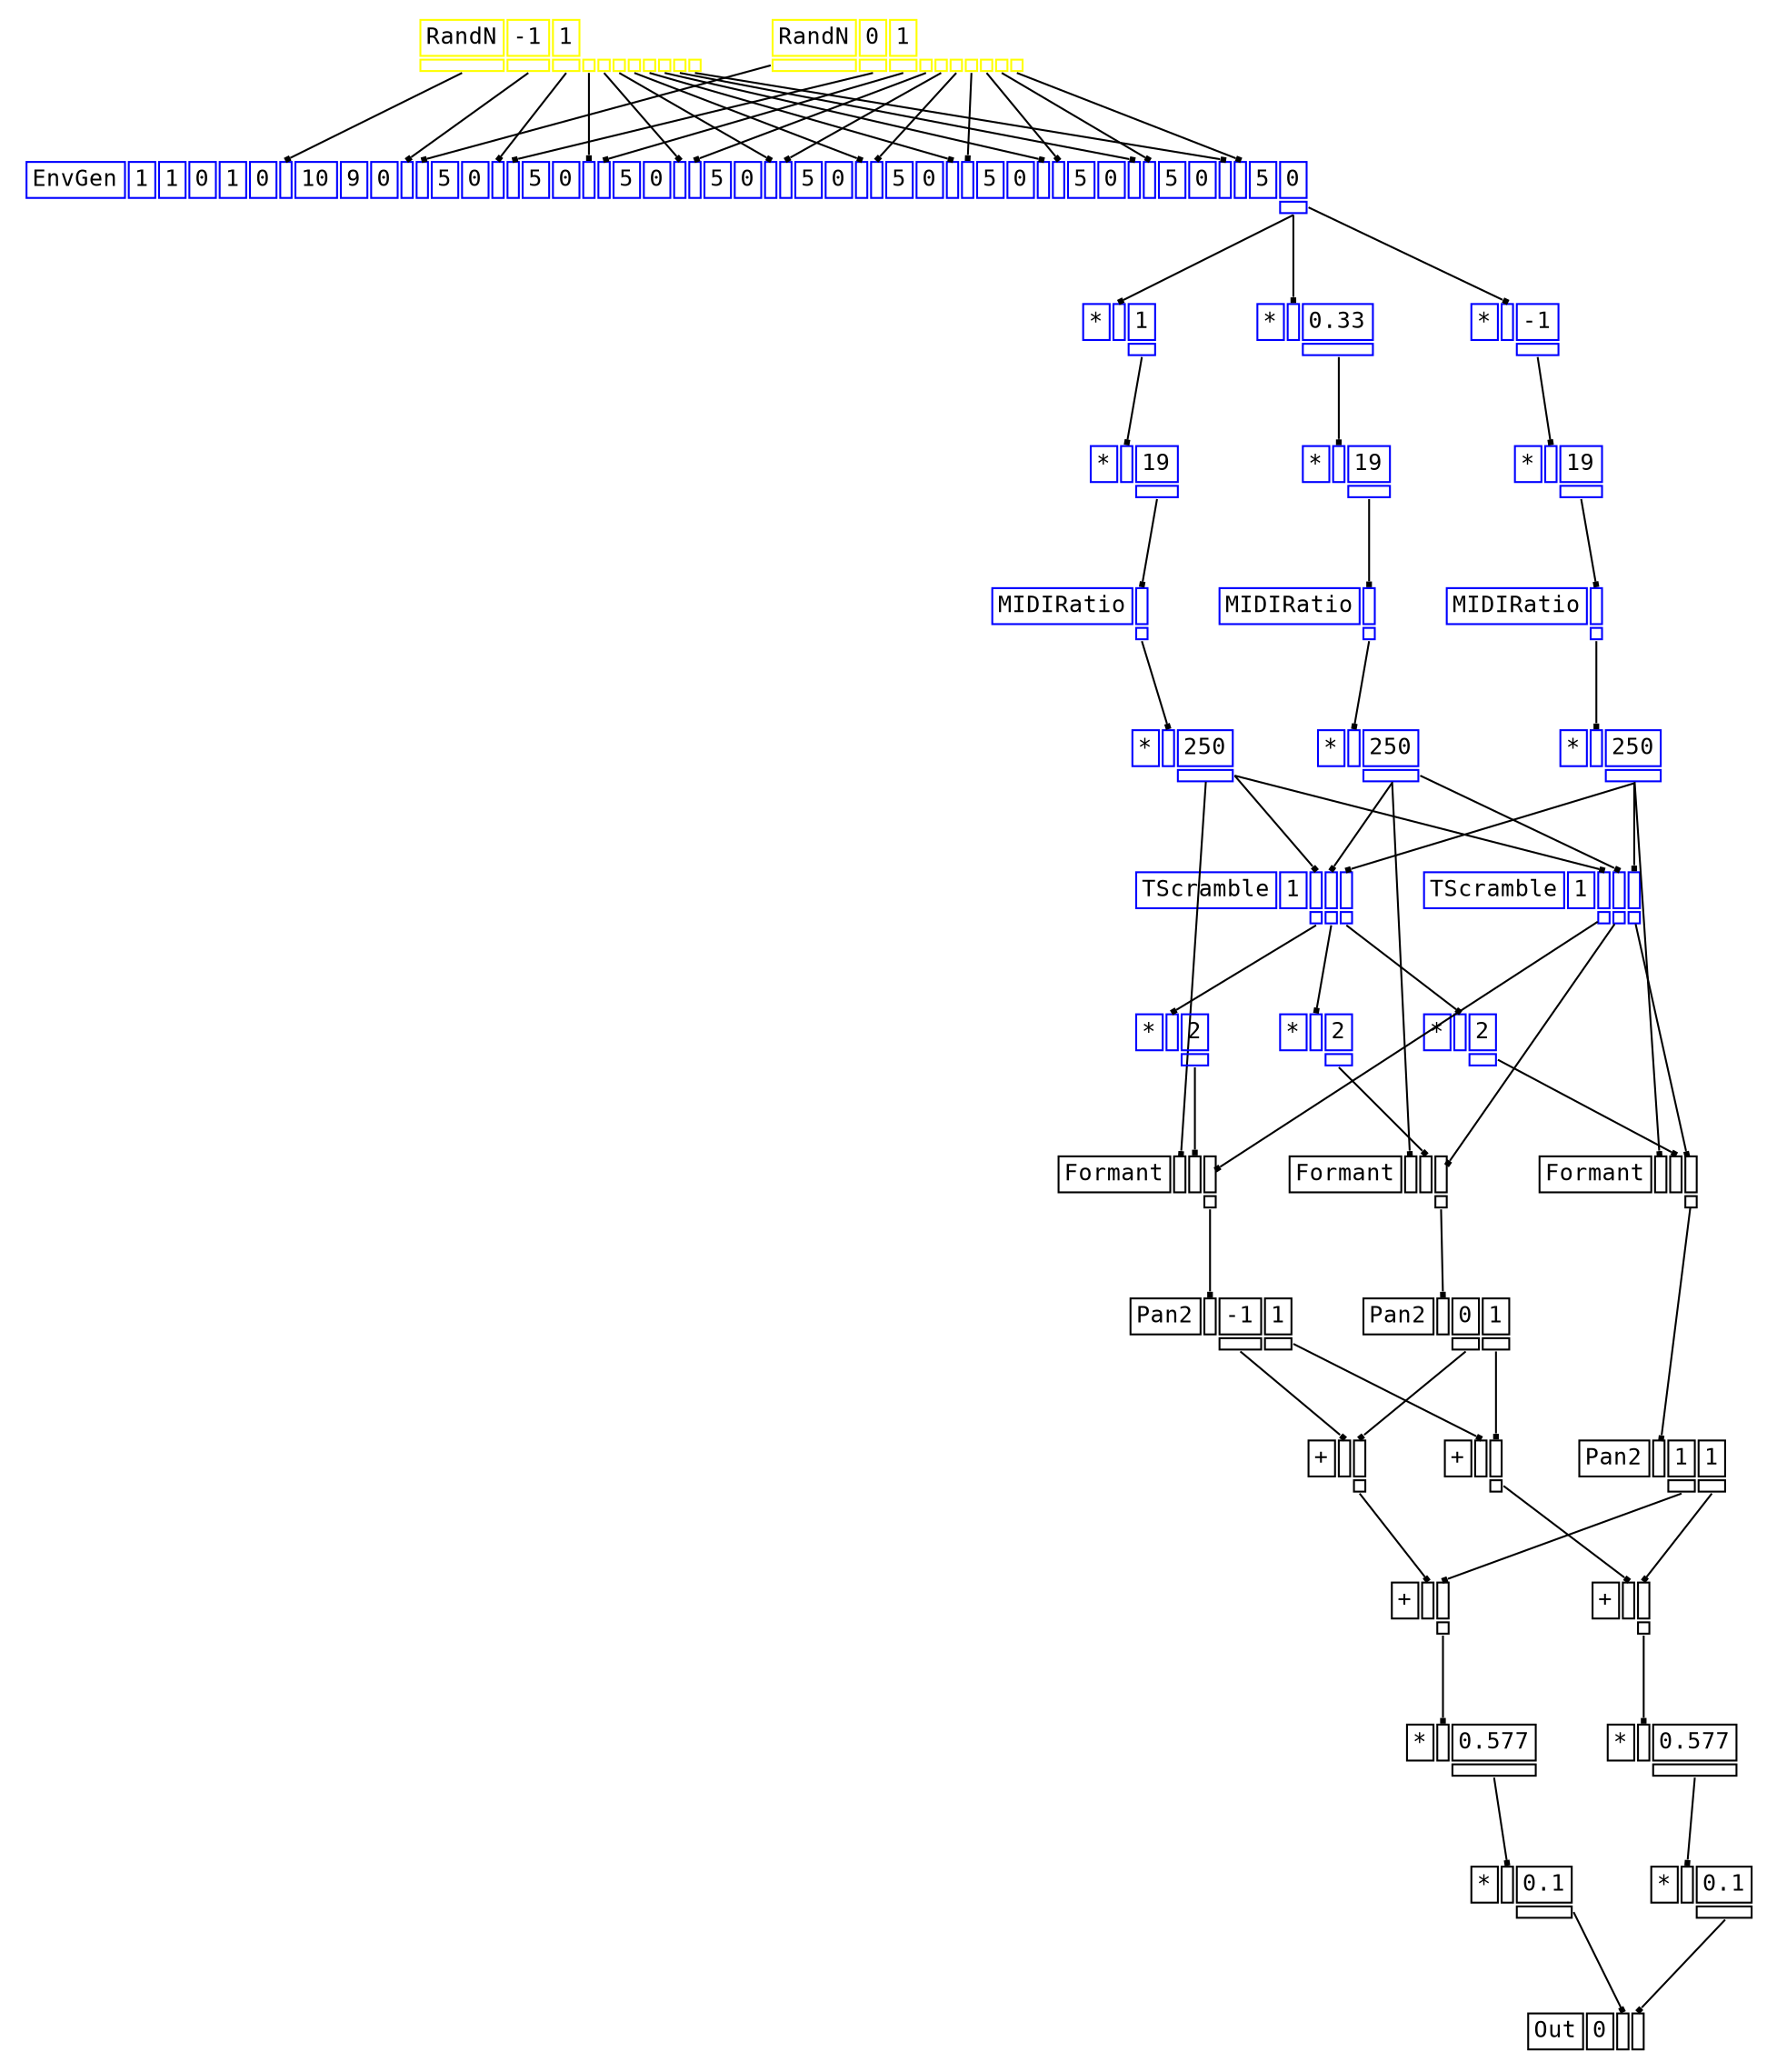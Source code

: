 digraph Anonymous {
graph [splines=false];
node [fontsize=12,fontname="Courier"];
edge [arrowhead=box,arrowsize=0.25];
u_3[shape="plaintext",color="yellow",label=<<TABLE BORDER="0" CELLBORDER="1"><TR><TD>RandN</TD><TD ID="u_3:K_0">-1</TD><TD ID="u_3:K_1">1</TD></TR><TR><TD PORT="o_0" ID="u_3:o_0"></TD><TD PORT="o_1" ID="u_3:o_1"></TD><TD PORT="o_2" ID="u_3:o_2"></TD><TD PORT="o_3" ID="u_3:o_3"></TD><TD PORT="o_4" ID="u_3:o_4"></TD><TD PORT="o_5" ID="u_3:o_5"></TD><TD PORT="o_6" ID="u_3:o_6"></TD><TD PORT="o_7" ID="u_3:o_7"></TD><TD PORT="o_8" ID="u_3:o_8"></TD><TD PORT="o_9" ID="u_3:o_9"></TD><TD PORT="o_10" ID="u_3:o_10"></TD></TR></TABLE>>];
u_8[shape="plaintext",color="yellow",label=<<TABLE BORDER="0" CELLBORDER="1"><TR><TD>RandN</TD><TD ID="u_8:K_0">0</TD><TD ID="u_8:K_1">1</TD></TR><TR><TD PORT="o_0" ID="u_8:o_0"></TD><TD PORT="o_1" ID="u_8:o_1"></TD><TD PORT="o_2" ID="u_8:o_2"></TD><TD PORT="o_3" ID="u_8:o_3"></TD><TD PORT="o_4" ID="u_8:o_4"></TD><TD PORT="o_5" ID="u_8:o_5"></TD><TD PORT="o_6" ID="u_8:o_6"></TD><TD PORT="o_7" ID="u_8:o_7"></TD><TD PORT="o_8" ID="u_8:o_8"></TD><TD PORT="o_9" ID="u_8:o_9"></TD></TR></TABLE>>];
u_29[shape="plaintext",color="blue",label=<<TABLE BORDER="0" CELLBORDER="1"><TR><TD>EnvGen</TD><TD ID="u_29:K_0">1</TD><TD ID="u_29:K_1">1</TD><TD ID="u_29:K_2">0</TD><TD ID="u_29:K_3">1</TD><TD ID="u_29:K_4">0</TD><TD PORT="i_5" ID="u_29:i_5"></TD><TD ID="u_29:K_6">10</TD><TD ID="u_29:K_7">9</TD><TD ID="u_29:K_8">0</TD><TD PORT="i_9" ID="u_29:i_9"></TD><TD PORT="i_10" ID="u_29:i_10"></TD><TD ID="u_29:K_11">5</TD><TD ID="u_29:K_12">0</TD><TD PORT="i_13" ID="u_29:i_13"></TD><TD PORT="i_14" ID="u_29:i_14"></TD><TD ID="u_29:K_15">5</TD><TD ID="u_29:K_16">0</TD><TD PORT="i_17" ID="u_29:i_17"></TD><TD PORT="i_18" ID="u_29:i_18"></TD><TD ID="u_29:K_19">5</TD><TD ID="u_29:K_20">0</TD><TD PORT="i_21" ID="u_29:i_21"></TD><TD PORT="i_22" ID="u_29:i_22"></TD><TD ID="u_29:K_23">5</TD><TD ID="u_29:K_24">0</TD><TD PORT="i_25" ID="u_29:i_25"></TD><TD PORT="i_26" ID="u_29:i_26"></TD><TD ID="u_29:K_27">5</TD><TD ID="u_29:K_28">0</TD><TD PORT="i_29" ID="u_29:i_29"></TD><TD PORT="i_30" ID="u_29:i_30"></TD><TD ID="u_29:K_31">5</TD><TD ID="u_29:K_32">0</TD><TD PORT="i_33" ID="u_29:i_33"></TD><TD PORT="i_34" ID="u_29:i_34"></TD><TD ID="u_29:K_35">5</TD><TD ID="u_29:K_36">0</TD><TD PORT="i_37" ID="u_29:i_37"></TD><TD PORT="i_38" ID="u_29:i_38"></TD><TD ID="u_29:K_39">5</TD><TD ID="u_29:K_40">0</TD><TD PORT="i_41" ID="u_29:i_41"></TD><TD PORT="i_42" ID="u_29:i_42"></TD><TD ID="u_29:K_43">5</TD><TD ID="u_29:K_44">0</TD><TD PORT="i_45" ID="u_29:i_45"></TD><TD PORT="i_46" ID="u_29:i_46"></TD><TD ID="u_29:K_47">5</TD><TD ID="u_29:K_48">0</TD></TR><TR><TD BORDER="0"></TD><TD BORDER="0"></TD><TD BORDER="0"></TD><TD BORDER="0"></TD><TD BORDER="0"></TD><TD BORDER="0"></TD><TD BORDER="0"></TD><TD BORDER="0"></TD><TD BORDER="0"></TD><TD BORDER="0"></TD><TD BORDER="0"></TD><TD BORDER="0"></TD><TD BORDER="0"></TD><TD BORDER="0"></TD><TD BORDER="0"></TD><TD BORDER="0"></TD><TD BORDER="0"></TD><TD BORDER="0"></TD><TD BORDER="0"></TD><TD BORDER="0"></TD><TD BORDER="0"></TD><TD BORDER="0"></TD><TD BORDER="0"></TD><TD BORDER="0"></TD><TD BORDER="0"></TD><TD BORDER="0"></TD><TD BORDER="0"></TD><TD BORDER="0"></TD><TD BORDER="0"></TD><TD BORDER="0"></TD><TD BORDER="0"></TD><TD BORDER="0"></TD><TD BORDER="0"></TD><TD BORDER="0"></TD><TD BORDER="0"></TD><TD BORDER="0"></TD><TD BORDER="0"></TD><TD BORDER="0"></TD><TD BORDER="0"></TD><TD BORDER="0"></TD><TD BORDER="0"></TD><TD BORDER="0"></TD><TD BORDER="0"></TD><TD BORDER="0"></TD><TD BORDER="0"></TD><TD BORDER="0"></TD><TD BORDER="0"></TD><TD BORDER="0"></TD><TD BORDER="0"></TD><TD PORT="o_0" ID="u_29:o_0"></TD></TR></TABLE>>];
u_30[shape="plaintext",color="blue",label=<<TABLE BORDER="0" CELLBORDER="1"><TR><TD>*</TD><TD PORT="i_0" ID="u_30:i_0"></TD><TD ID="u_30:K_1">1</TD></TR><TR><TD BORDER="0"></TD><TD BORDER="0"></TD><TD PORT="o_0" ID="u_30:o_0"></TD></TR></TABLE>>];
u_32[shape="plaintext",color="blue",label=<<TABLE BORDER="0" CELLBORDER="1"><TR><TD>*</TD><TD PORT="i_0" ID="u_32:i_0"></TD><TD ID="u_32:K_1">19</TD></TR><TR><TD BORDER="0"></TD><TD BORDER="0"></TD><TD PORT="o_0" ID="u_32:o_0"></TD></TR></TABLE>>];
u_33[shape="plaintext",color="blue",label=<<TABLE BORDER="0" CELLBORDER="1"><TR><TD>MIDIRatio</TD><TD PORT="i_0" ID="u_33:i_0"></TD></TR><TR><TD BORDER="0"></TD><TD PORT="o_0" ID="u_33:o_0"></TD></TR></TABLE>>];
u_35[shape="plaintext",color="blue",label=<<TABLE BORDER="0" CELLBORDER="1"><TR><TD>*</TD><TD PORT="i_0" ID="u_35:i_0"></TD><TD ID="u_35:K_1">250</TD></TR><TR><TD BORDER="0"></TD><TD BORDER="0"></TD><TD PORT="o_0" ID="u_35:o_0"></TD></TR></TABLE>>];
u_79[shape="plaintext",color="blue",label=<<TABLE BORDER="0" CELLBORDER="1"><TR><TD>*</TD><TD PORT="i_0" ID="u_79:i_0"></TD><TD ID="u_79:K_1">0.33</TD></TR><TR><TD BORDER="0"></TD><TD BORDER="0"></TD><TD PORT="o_0" ID="u_79:o_0"></TD></TR></TABLE>>];
u_80[shape="plaintext",color="blue",label=<<TABLE BORDER="0" CELLBORDER="1"><TR><TD>*</TD><TD PORT="i_0" ID="u_80:i_0"></TD><TD ID="u_80:K_1">19</TD></TR><TR><TD BORDER="0"></TD><TD BORDER="0"></TD><TD PORT="o_0" ID="u_80:o_0"></TD></TR></TABLE>>];
u_81[shape="plaintext",color="blue",label=<<TABLE BORDER="0" CELLBORDER="1"><TR><TD>MIDIRatio</TD><TD PORT="i_0" ID="u_81:i_0"></TD></TR><TR><TD BORDER="0"></TD><TD PORT="o_0" ID="u_81:o_0"></TD></TR></TABLE>>];
u_82[shape="plaintext",color="blue",label=<<TABLE BORDER="0" CELLBORDER="1"><TR><TD>*</TD><TD PORT="i_0" ID="u_82:i_0"></TD><TD ID="u_82:K_1">250</TD></TR><TR><TD BORDER="0"></TD><TD BORDER="0"></TD><TD PORT="o_0" ID="u_82:o_0"></TD></TR></TABLE>>];
u_104[shape="plaintext",color="blue",label=<<TABLE BORDER="0" CELLBORDER="1"><TR><TD>*</TD><TD PORT="i_0" ID="u_104:i_0"></TD><TD ID="u_104:K_1">-1</TD></TR><TR><TD BORDER="0"></TD><TD BORDER="0"></TD><TD PORT="o_0" ID="u_104:o_0"></TD></TR></TABLE>>];
u_105[shape="plaintext",color="blue",label=<<TABLE BORDER="0" CELLBORDER="1"><TR><TD>*</TD><TD PORT="i_0" ID="u_105:i_0"></TD><TD ID="u_105:K_1">19</TD></TR><TR><TD BORDER="0"></TD><TD BORDER="0"></TD><TD PORT="o_0" ID="u_105:o_0"></TD></TR></TABLE>>];
u_106[shape="plaintext",color="blue",label=<<TABLE BORDER="0" CELLBORDER="1"><TR><TD>MIDIRatio</TD><TD PORT="i_0" ID="u_106:i_0"></TD></TR><TR><TD BORDER="0"></TD><TD PORT="o_0" ID="u_106:o_0"></TD></TR></TABLE>>];
u_107[shape="plaintext",color="blue",label=<<TABLE BORDER="0" CELLBORDER="1"><TR><TD>*</TD><TD PORT="i_0" ID="u_107:i_0"></TD><TD ID="u_107:K_1">250</TD></TR><TR><TD BORDER="0"></TD><TD BORDER="0"></TD><TD PORT="o_0" ID="u_107:o_0"></TD></TR></TABLE>>];
u_108[shape="plaintext",color="blue",label=<<TABLE BORDER="0" CELLBORDER="1"><TR><TD>TScramble</TD><TD ID="u_108:K_0">1</TD><TD PORT="i_1" ID="u_108:i_1"></TD><TD PORT="i_2" ID="u_108:i_2"></TD><TD PORT="i_3" ID="u_108:i_3"></TD></TR><TR><TD BORDER="0"></TD><TD BORDER="0"></TD><TD PORT="o_0" ID="u_108:o_0"></TD><TD PORT="o_1" ID="u_108:o_1"></TD><TD PORT="o_2" ID="u_108:o_2"></TD></TR></TABLE>>];
u_111[shape="plaintext",color="blue",label=<<TABLE BORDER="0" CELLBORDER="1"><TR><TD>*</TD><TD PORT="i_0" ID="u_111:i_0"></TD><TD ID="u_111:K_1">2</TD></TR><TR><TD BORDER="0"></TD><TD BORDER="0"></TD><TD PORT="o_0" ID="u_111:o_0"></TD></TR></TABLE>>];
u_175[shape="plaintext",color="blue",label=<<TABLE BORDER="0" CELLBORDER="1"><TR><TD>TScramble</TD><TD ID="u_175:K_0">1</TD><TD PORT="i_1" ID="u_175:i_1"></TD><TD PORT="i_2" ID="u_175:i_2"></TD><TD PORT="i_3" ID="u_175:i_3"></TD></TR><TR><TD BORDER="0"></TD><TD BORDER="0"></TD><TD PORT="o_0" ID="u_175:o_0"></TD><TD PORT="o_1" ID="u_175:o_1"></TD><TD PORT="o_2" ID="u_175:o_2"></TD></TR></TABLE>>];
u_177[shape="plaintext",color="black",label=<<TABLE BORDER="0" CELLBORDER="1"><TR><TD>Formant</TD><TD PORT="i_0" ID="u_177:i_0"></TD><TD PORT="i_1" ID="u_177:i_1"></TD><TD PORT="i_2" ID="u_177:i_2"></TD></TR><TR><TD BORDER="0"></TD><TD BORDER="0"></TD><TD BORDER="0"></TD><TD PORT="o_0" ID="u_177:o_0"></TD></TR></TABLE>>];
u_178[shape="plaintext",color="black",label=<<TABLE BORDER="0" CELLBORDER="1"><TR><TD>Pan2</TD><TD PORT="i_0" ID="u_178:i_0"></TD><TD ID="u_178:K_1">-1</TD><TD ID="u_178:K_2">1</TD></TR><TR><TD BORDER="0"></TD><TD BORDER="0"></TD><TD PORT="o_0" ID="u_178:o_0"></TD><TD PORT="o_1" ID="u_178:o_1"></TD></TR></TABLE>>];
u_265[shape="plaintext",color="blue",label=<<TABLE BORDER="0" CELLBORDER="1"><TR><TD>*</TD><TD PORT="i_0" ID="u_265:i_0"></TD><TD ID="u_265:K_1">2</TD></TR><TR><TD BORDER="0"></TD><TD BORDER="0"></TD><TD PORT="o_0" ID="u_265:o_0"></TD></TR></TABLE>>];
u_330[shape="plaintext",color="black",label=<<TABLE BORDER="0" CELLBORDER="1"><TR><TD>Formant</TD><TD PORT="i_0" ID="u_330:i_0"></TD><TD PORT="i_1" ID="u_330:i_1"></TD><TD PORT="i_2" ID="u_330:i_2"></TD></TR><TR><TD BORDER="0"></TD><TD BORDER="0"></TD><TD BORDER="0"></TD><TD PORT="o_0" ID="u_330:o_0"></TD></TR></TABLE>>];
u_331[shape="plaintext",color="black",label=<<TABLE BORDER="0" CELLBORDER="1"><TR><TD>Pan2</TD><TD PORT="i_0" ID="u_331:i_0"></TD><TD ID="u_331:K_1">0</TD><TD ID="u_331:K_2">1</TD></TR><TR><TD BORDER="0"></TD><TD BORDER="0"></TD><TD PORT="o_0" ID="u_331:o_0"></TD><TD PORT="o_1" ID="u_331:o_1"></TD></TR></TABLE>>];
u_333[shape="plaintext",color="black",label=<<TABLE BORDER="0" CELLBORDER="1"><TR><TD>+</TD><TD PORT="i_0" ID="u_333:i_0"></TD><TD PORT="i_1" ID="u_333:i_1"></TD></TR><TR><TD BORDER="0"></TD><TD BORDER="0"></TD><TD PORT="o_0" ID="u_333:o_0"></TD></TR></TABLE>>];
u_419[shape="plaintext",color="blue",label=<<TABLE BORDER="0" CELLBORDER="1"><TR><TD>*</TD><TD PORT="i_0" ID="u_419:i_0"></TD><TD ID="u_419:K_1">2</TD></TR><TR><TD BORDER="0"></TD><TD BORDER="0"></TD><TD PORT="o_0" ID="u_419:o_0"></TD></TR></TABLE>>];
u_484[shape="plaintext",color="black",label=<<TABLE BORDER="0" CELLBORDER="1"><TR><TD>Formant</TD><TD PORT="i_0" ID="u_484:i_0"></TD><TD PORT="i_1" ID="u_484:i_1"></TD><TD PORT="i_2" ID="u_484:i_2"></TD></TR><TR><TD BORDER="0"></TD><TD BORDER="0"></TD><TD BORDER="0"></TD><TD PORT="o_0" ID="u_484:o_0"></TD></TR></TABLE>>];
u_485[shape="plaintext",color="black",label=<<TABLE BORDER="0" CELLBORDER="1"><TR><TD>Pan2</TD><TD PORT="i_0" ID="u_485:i_0"></TD><TD ID="u_485:K_1">1</TD><TD ID="u_485:K_2">1</TD></TR><TR><TD BORDER="0"></TD><TD BORDER="0"></TD><TD PORT="o_0" ID="u_485:o_0"></TD><TD PORT="o_1" ID="u_485:o_1"></TD></TR></TABLE>>];
u_487[shape="plaintext",color="black",label=<<TABLE BORDER="0" CELLBORDER="1"><TR><TD>+</TD><TD PORT="i_0" ID="u_487:i_0"></TD><TD PORT="i_1" ID="u_487:i_1"></TD></TR><TR><TD BORDER="0"></TD><TD BORDER="0"></TD><TD PORT="o_0" ID="u_487:o_0"></TD></TR></TABLE>>];
u_489[shape="plaintext",color="black",label=<<TABLE BORDER="0" CELLBORDER="1"><TR><TD>*</TD><TD PORT="i_0" ID="u_489:i_0"></TD><TD ID="u_489:K_1">0.577</TD></TR><TR><TD BORDER="0"></TD><TD BORDER="0"></TD><TD PORT="o_0" ID="u_489:o_0"></TD></TR></TABLE>>];
u_491[shape="plaintext",color="black",label=<<TABLE BORDER="0" CELLBORDER="1"><TR><TD>*</TD><TD PORT="i_0" ID="u_491:i_0"></TD><TD ID="u_491:K_1">0.1</TD></TR><TR><TD BORDER="0"></TD><TD BORDER="0"></TD><TD PORT="o_0" ID="u_491:o_0"></TD></TR></TABLE>>];
u_792[shape="plaintext",color="black",label=<<TABLE BORDER="0" CELLBORDER="1"><TR><TD>+</TD><TD PORT="i_0" ID="u_792:i_0"></TD><TD PORT="i_1" ID="u_792:i_1"></TD></TR><TR><TD BORDER="0"></TD><TD BORDER="0"></TD><TD PORT="o_0" ID="u_792:o_0"></TD></TR></TABLE>>];
u_943[shape="plaintext",color="black",label=<<TABLE BORDER="0" CELLBORDER="1"><TR><TD>+</TD><TD PORT="i_0" ID="u_943:i_0"></TD><TD PORT="i_1" ID="u_943:i_1"></TD></TR><TR><TD BORDER="0"></TD><TD BORDER="0"></TD><TD PORT="o_0" ID="u_943:o_0"></TD></TR></TABLE>>];
u_944[shape="plaintext",color="black",label=<<TABLE BORDER="0" CELLBORDER="1"><TR><TD>*</TD><TD PORT="i_0" ID="u_944:i_0"></TD><TD ID="u_944:K_1">0.577</TD></TR><TR><TD BORDER="0"></TD><TD BORDER="0"></TD><TD PORT="o_0" ID="u_944:o_0"></TD></TR></TABLE>>];
u_945[shape="plaintext",color="black",label=<<TABLE BORDER="0" CELLBORDER="1"><TR><TD>*</TD><TD PORT="i_0" ID="u_945:i_0"></TD><TD ID="u_945:K_1">0.1</TD></TR><TR><TD BORDER="0"></TD><TD BORDER="0"></TD><TD PORT="o_0" ID="u_945:o_0"></TD></TR></TABLE>>];
u_946[shape="plaintext",color="black",label=<<TABLE BORDER="0" CELLBORDER="1"><TR><TD>Out</TD><TD ID="u_946:K_0">0</TD><TD PORT="i_1" ID="u_946:i_1"></TD><TD PORT="i_2" ID="u_946:i_2"></TD></TR></TABLE>>];
u_3:o_0 -> u_29:i_5;
u_3:o_1 -> u_29:i_9;
u_8:o_0 -> u_29:i_10;
u_3:o_2 -> u_29:i_13;
u_8:o_1 -> u_29:i_14;
u_3:o_3 -> u_29:i_17;
u_8:o_2 -> u_29:i_18;
u_3:o_4 -> u_29:i_21;
u_8:o_3 -> u_29:i_22;
u_3:o_5 -> u_29:i_25;
u_8:o_4 -> u_29:i_26;
u_3:o_6 -> u_29:i_29;
u_8:o_5 -> u_29:i_30;
u_3:o_7 -> u_29:i_33;
u_8:o_6 -> u_29:i_34;
u_3:o_8 -> u_29:i_37;
u_8:o_7 -> u_29:i_38;
u_3:o_9 -> u_29:i_41;
u_8:o_8 -> u_29:i_42;
u_3:o_10 -> u_29:i_45;
u_8:o_9 -> u_29:i_46;
u_29:o_0 -> u_30:i_0;
u_30:o_0 -> u_32:i_0;
u_32:o_0 -> u_33:i_0;
u_33:o_0 -> u_35:i_0;
u_29:o_0 -> u_79:i_0;
u_79:o_0 -> u_80:i_0;
u_80:o_0 -> u_81:i_0;
u_81:o_0 -> u_82:i_0;
u_29:o_0 -> u_104:i_0;
u_104:o_0 -> u_105:i_0;
u_105:o_0 -> u_106:i_0;
u_106:o_0 -> u_107:i_0;
u_35:o_0 -> u_108:i_1;
u_82:o_0 -> u_108:i_2;
u_107:o_0 -> u_108:i_3;
u_108:o_0 -> u_111:i_0;
u_35:o_0 -> u_175:i_1;
u_82:o_0 -> u_175:i_2;
u_107:o_0 -> u_175:i_3;
u_35:o_0 -> u_177:i_0;
u_111:o_0 -> u_177:i_1;
u_175:o_0 -> u_177:i_2;
u_177:o_0 -> u_178:i_0;
u_108:o_1 -> u_265:i_0;
u_82:o_0 -> u_330:i_0;
u_265:o_0 -> u_330:i_1;
u_175:o_1 -> u_330:i_2;
u_330:o_0 -> u_331:i_0;
u_178:o_0 -> u_333:i_0;
u_331:o_0 -> u_333:i_1;
u_108:o_2 -> u_419:i_0;
u_107:o_0 -> u_484:i_0;
u_419:o_0 -> u_484:i_1;
u_175:o_2 -> u_484:i_2;
u_484:o_0 -> u_485:i_0;
u_333:o_0 -> u_487:i_0;
u_485:o_0 -> u_487:i_1;
u_487:o_0 -> u_489:i_0;
u_489:o_0 -> u_491:i_0;
u_178:o_1 -> u_792:i_0;
u_331:o_1 -> u_792:i_1;
u_792:o_0 -> u_943:i_0;
u_485:o_1 -> u_943:i_1;
u_943:o_0 -> u_944:i_0;
u_944:o_0 -> u_945:i_0;
u_491:o_0 -> u_946:i_1;
u_945:o_0 -> u_946:i_2;
}
